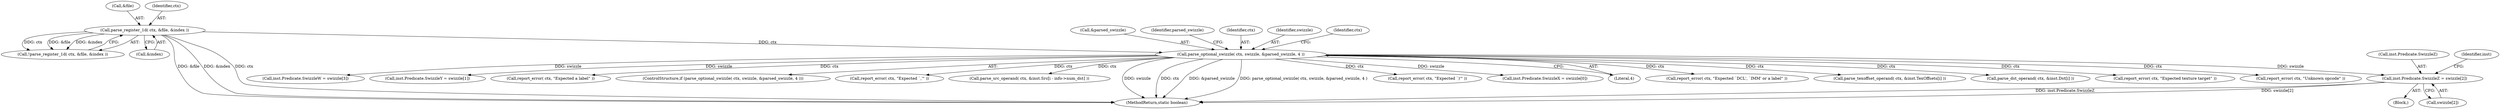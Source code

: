 digraph "0_virglrenderer_e534b51ca3c3cd25f3990589932a9ed711c59b27@array" {
"1002332" [label="(Call,inst.Predicate.SwizzleZ = swizzle[2])"];
"1002304" [label="(Call,parse_optional_swizzle( ctx, swizzle, &parsed_swizzle, 4 ))"];
"1002295" [label="(Call,parse_register_1d( ctx, &file, &index ))"];
"1002448" [label="(Call,report_error( ctx, \"Expected `DCL', `IMM' or a label\" ))"];
"1002297" [label="(Call,&file)"];
"1002307" [label="(Call,&parsed_swizzle)"];
"1002295" [label="(Call,parse_register_1d( ctx, &file, &index ))"];
"1002692" [label="(Call,parse_texoffset_operand( ctx, &inst.TexOffsets[i] ))"];
"1002569" [label="(Call,parse_dst_operand( ctx, &inst.Dst[i] ))"];
"1002650" [label="(Call,report_error( ctx, \"Expected texture target\" ))"];
"1002444" [label="(Call,report_error( ctx, \"Unknown opcode\" ))"];
"1002333" [label="(Call,inst.Predicate.SwizzleZ)"];
"1002312" [label="(Identifier,parsed_swizzle)"];
"1002344" [label="(Identifier,inst)"];
"1002332" [label="(Call,inst.Predicate.SwizzleZ = swizzle[2])"];
"1002341" [label="(Call,inst.Predicate.SwizzleW = swizzle[3])"];
"1002323" [label="(Call,inst.Predicate.SwizzleY = swizzle[1])"];
"1002749" [label="(Call,report_error( ctx, \"Expected a label\" ))"];
"1002303" [label="(ControlStructure,if (parse_optional_swizzle( ctx, swizzle, &parsed_swizzle, 4 )))"];
"1002546" [label="(Call,report_error( ctx, \"Expected `,'\" ))"];
"1002593" [label="(Call,parse_src_operand( ctx, &inst.Src[i - info->num_dst] ))"];
"1004167" [label="(MethodReturn,static boolean)"];
"1002338" [label="(Call,swizzle[2])"];
"1002358" [label="(Call,report_error( ctx, \"Expected `)'\" ))"];
"1002296" [label="(Identifier,ctx)"];
"1002305" [label="(Identifier,ctx)"];
"1002294" [label="(Call,!parse_register_1d( ctx, &file, &index ))"];
"1002306" [label="(Identifier,swizzle)"];
"1002313" [label="(Block,)"];
"1002304" [label="(Call,parse_optional_swizzle( ctx, swizzle, &parsed_swizzle, 4 ))"];
"1002354" [label="(Identifier,ctx)"];
"1002314" [label="(Call,inst.Predicate.SwizzleX = swizzle[0])"];
"1002299" [label="(Call,&index)"];
"1002309" [label="(Literal,4)"];
"1002332" -> "1002313"  [label="AST: "];
"1002332" -> "1002338"  [label="CFG: "];
"1002333" -> "1002332"  [label="AST: "];
"1002338" -> "1002332"  [label="AST: "];
"1002344" -> "1002332"  [label="CFG: "];
"1002332" -> "1004167"  [label="DDG: inst.Predicate.SwizzleZ"];
"1002332" -> "1004167"  [label="DDG: swizzle[2]"];
"1002304" -> "1002332"  [label="DDG: swizzle"];
"1002304" -> "1002303"  [label="AST: "];
"1002304" -> "1002309"  [label="CFG: "];
"1002305" -> "1002304"  [label="AST: "];
"1002306" -> "1002304"  [label="AST: "];
"1002307" -> "1002304"  [label="AST: "];
"1002309" -> "1002304"  [label="AST: "];
"1002312" -> "1002304"  [label="CFG: "];
"1002354" -> "1002304"  [label="CFG: "];
"1002304" -> "1004167"  [label="DDG: swizzle"];
"1002304" -> "1004167"  [label="DDG: ctx"];
"1002304" -> "1004167"  [label="DDG: &parsed_swizzle"];
"1002304" -> "1004167"  [label="DDG: parse_optional_swizzle( ctx, swizzle, &parsed_swizzle, 4 )"];
"1002295" -> "1002304"  [label="DDG: ctx"];
"1002304" -> "1002314"  [label="DDG: swizzle"];
"1002304" -> "1002323"  [label="DDG: swizzle"];
"1002304" -> "1002341"  [label="DDG: swizzle"];
"1002304" -> "1002358"  [label="DDG: ctx"];
"1002304" -> "1002444"  [label="DDG: ctx"];
"1002304" -> "1002448"  [label="DDG: ctx"];
"1002304" -> "1002546"  [label="DDG: ctx"];
"1002304" -> "1002569"  [label="DDG: ctx"];
"1002304" -> "1002593"  [label="DDG: ctx"];
"1002304" -> "1002650"  [label="DDG: ctx"];
"1002304" -> "1002692"  [label="DDG: ctx"];
"1002304" -> "1002749"  [label="DDG: ctx"];
"1002295" -> "1002294"  [label="AST: "];
"1002295" -> "1002299"  [label="CFG: "];
"1002296" -> "1002295"  [label="AST: "];
"1002297" -> "1002295"  [label="AST: "];
"1002299" -> "1002295"  [label="AST: "];
"1002294" -> "1002295"  [label="CFG: "];
"1002295" -> "1004167"  [label="DDG: &file"];
"1002295" -> "1004167"  [label="DDG: &index"];
"1002295" -> "1004167"  [label="DDG: ctx"];
"1002295" -> "1002294"  [label="DDG: ctx"];
"1002295" -> "1002294"  [label="DDG: &file"];
"1002295" -> "1002294"  [label="DDG: &index"];
}
